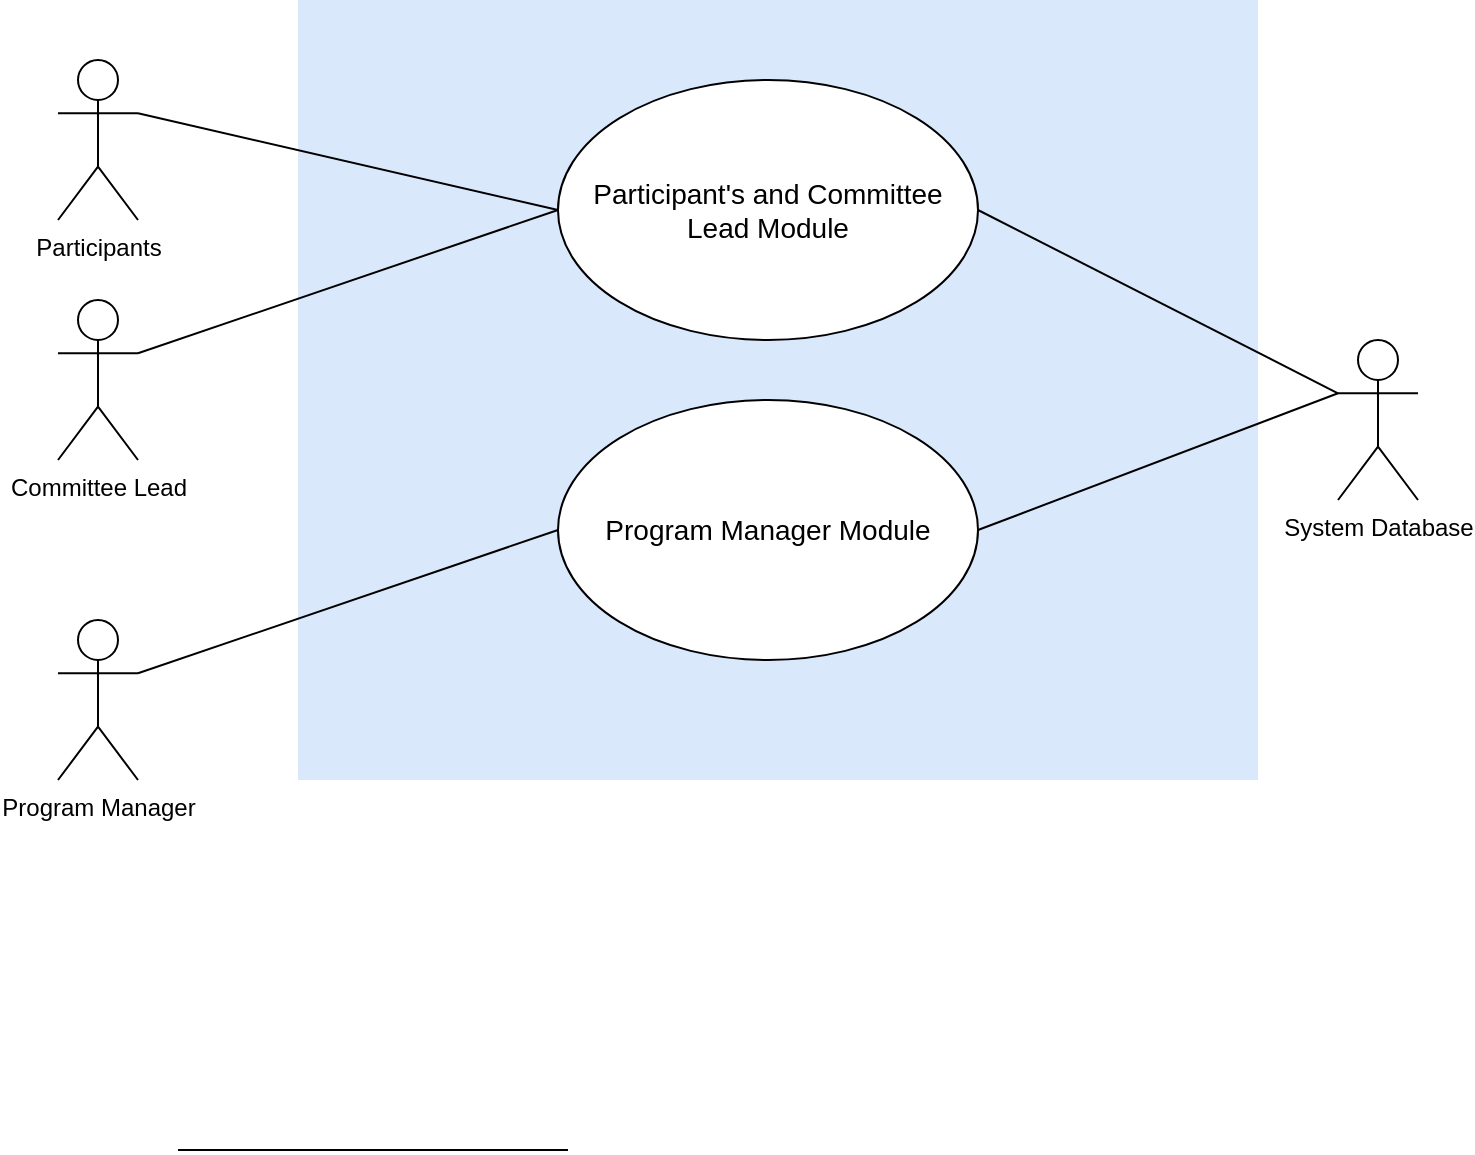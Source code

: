 <mxfile version="13.9.2" type="device" pages="3"><diagram id="RG8wP7nBtI_I8EBpRvJN" name="General Use Case"><mxGraphModel dx="1157" dy="643" grid="1" gridSize="10" guides="1" tooltips="1" connect="1" arrows="1" fold="1" page="1" pageScale="1" pageWidth="1100" pageHeight="850" math="0" shadow="0"><root><mxCell id="0"/><mxCell id="1" parent="0"/><mxCell id="GtLYzgOlwQE0d8Xaji_Y-1" value="" style="rounded=0;whiteSpace=wrap;html=1;fillColor=#dae8fc;strokeColor=none;" parent="1" vertex="1"><mxGeometry x="200" y="10" width="480" height="390" as="geometry"/></mxCell><mxCell id="GtLYzgOlwQE0d8Xaji_Y-3" value="&lt;span style=&quot;font-size: 14px&quot;&gt;Participant's and Committee Lead Module&lt;/span&gt;" style="ellipse;whiteSpace=wrap;html=1;" parent="1" vertex="1"><mxGeometry x="330" y="50" width="210" height="130" as="geometry"/></mxCell><mxCell id="GtLYzgOlwQE0d8Xaji_Y-4" value="&lt;span style=&quot;font-size: 14px&quot;&gt;Program Manager Module&lt;/span&gt;" style="ellipse;whiteSpace=wrap;html=1;" parent="1" vertex="1"><mxGeometry x="330" y="210" width="210" height="130" as="geometry"/></mxCell><mxCell id="GtLYzgOlwQE0d8Xaji_Y-6" value="Participants" style="shape=umlActor;verticalLabelPosition=bottom;labelBackgroundColor=#ffffff;verticalAlign=top;html=1;" parent="1" vertex="1"><mxGeometry x="80" y="40" width="40" height="80" as="geometry"/></mxCell><mxCell id="GtLYzgOlwQE0d8Xaji_Y-7" value="Committee Lead" style="shape=umlActor;verticalLabelPosition=bottom;labelBackgroundColor=#ffffff;verticalAlign=top;html=1;" parent="1" vertex="1"><mxGeometry x="80" y="160" width="40" height="80" as="geometry"/></mxCell><mxCell id="GtLYzgOlwQE0d8Xaji_Y-8" value="Program Manager" style="shape=umlActor;verticalLabelPosition=bottom;labelBackgroundColor=#ffffff;verticalAlign=top;html=1;" parent="1" vertex="1"><mxGeometry x="80" y="320" width="40" height="80" as="geometry"/></mxCell><mxCell id="GtLYzgOlwQE0d8Xaji_Y-9" value="" style="endArrow=none;html=1;entryX=0;entryY=0.5;entryDx=0;entryDy=0;exitX=1;exitY=0.333;exitDx=0;exitDy=0;exitPerimeter=0;" parent="1" source="GtLYzgOlwQE0d8Xaji_Y-6" target="GtLYzgOlwQE0d8Xaji_Y-3" edge="1"><mxGeometry width="50" height="50" relative="1" as="geometry"><mxPoint x="130" y="110" as="sourcePoint"/><mxPoint x="260" y="380" as="targetPoint"/></mxGeometry></mxCell><mxCell id="GtLYzgOlwQE0d8Xaji_Y-10" value="" style="endArrow=none;html=1;entryX=0;entryY=0.5;entryDx=0;entryDy=0;exitX=1;exitY=0.333;exitDx=0;exitDy=0;exitPerimeter=0;" parent="1" source="GtLYzgOlwQE0d8Xaji_Y-7" target="GtLYzgOlwQE0d8Xaji_Y-3" edge="1"><mxGeometry width="50" height="50" relative="1" as="geometry"><mxPoint x="130" y="310" as="sourcePoint"/><mxPoint x="290" y="530" as="targetPoint"/></mxGeometry></mxCell><mxCell id="GtLYzgOlwQE0d8Xaji_Y-11" value="" style="endArrow=none;html=1;entryX=0;entryY=0.5;entryDx=0;entryDy=0;exitX=1;exitY=0.333;exitDx=0;exitDy=0;exitPerimeter=0;" parent="1" source="GtLYzgOlwQE0d8Xaji_Y-19" edge="1"><mxGeometry width="50" height="50" relative="1" as="geometry"><mxPoint x="140" y="585" as="sourcePoint"/><mxPoint x="335.0" y="585" as="targetPoint"/></mxGeometry></mxCell><mxCell id="GtLYzgOlwQE0d8Xaji_Y-12" value="System Database" style="shape=umlActor;verticalLabelPosition=bottom;labelBackgroundColor=#ffffff;verticalAlign=top;html=1;" parent="1" vertex="1"><mxGeometry x="720" y="180" width="40" height="80" as="geometry"/></mxCell><mxCell id="GtLYzgOlwQE0d8Xaji_Y-14" value="" style="endArrow=none;html=1;exitX=1;exitY=0.5;exitDx=0;exitDy=0;entryX=0;entryY=0.333;entryDx=0;entryDy=0;entryPerimeter=0;" parent="1" source="GtLYzgOlwQE0d8Xaji_Y-3" target="GtLYzgOlwQE0d8Xaji_Y-12" edge="1"><mxGeometry width="50" height="50" relative="1" as="geometry"><mxPoint x="910" y="410" as="sourcePoint"/><mxPoint x="740" y="400" as="targetPoint"/></mxGeometry></mxCell><mxCell id="GtLYzgOlwQE0d8Xaji_Y-15" value="" style="endArrow=none;html=1;exitX=1;exitY=0.5;exitDx=0;exitDy=0;entryX=0;entryY=0.333;entryDx=0;entryDy=0;entryPerimeter=0;" parent="1" source="GtLYzgOlwQE0d8Xaji_Y-4" target="GtLYzgOlwQE0d8Xaji_Y-12" edge="1"><mxGeometry width="50" height="50" relative="1" as="geometry"><mxPoint x="940" y="610" as="sourcePoint"/><mxPoint x="740" y="400" as="targetPoint"/></mxGeometry></mxCell><mxCell id="GtLYzgOlwQE0d8Xaji_Y-17" value="" style="endArrow=none;html=1;entryX=0;entryY=0.5;entryDx=0;entryDy=0;exitX=1;exitY=0.333;exitDx=0;exitDy=0;exitPerimeter=0;" parent="1" source="GtLYzgOlwQE0d8Xaji_Y-8" target="GtLYzgOlwQE0d8Xaji_Y-4" edge="1"><mxGeometry width="50" height="50" relative="1" as="geometry"><mxPoint x="130" y="540" as="sourcePoint"/><mxPoint x="280" y="540" as="targetPoint"/></mxGeometry></mxCell><mxCell id="GtLYzgOlwQE0d8Xaji_Y-18" style="edgeStyle=orthogonalEdgeStyle;rounded=0;orthogonalLoop=1;jettySize=auto;html=1;exitX=0.5;exitY=1;exitDx=0;exitDy=0;" parent="1" source="GtLYzgOlwQE0d8Xaji_Y-1" target="GtLYzgOlwQE0d8Xaji_Y-1" edge="1"><mxGeometry relative="1" as="geometry"/></mxCell></root></mxGraphModel></diagram><diagram name="Participant &amp; Committee Lead Module" id="W-4P3itsOX0NVtV1E5sd"><mxGraphModel dx="1157" dy="643" grid="1" gridSize="10" guides="1" tooltips="1" connect="1" arrows="1" fold="1" page="1" pageScale="1" pageWidth="1100" pageHeight="850" math="0" shadow="0"><root><mxCell id="MsbuHVK6WczeL2qQmE60-0"/><mxCell id="MsbuHVK6WczeL2qQmE60-1" parent="MsbuHVK6WczeL2qQmE60-0"/><mxCell id="pTKLfx3IKb-J3flXLOVg-0" value="" style="rounded=0;whiteSpace=wrap;html=1;fillColor=#dae8fc;strokeColor=none;" vertex="1" parent="MsbuHVK6WczeL2qQmE60-1"><mxGeometry x="280" y="80" width="480" height="670" as="geometry"/></mxCell><mxCell id="cW8422nnYQIGzVlw6f_3-8" style="edgeStyle=none;rounded=0;orthogonalLoop=1;jettySize=auto;html=1;exitX=1;exitY=0.333;exitDx=0;exitDy=0;exitPerimeter=0;startArrow=none;startFill=0;strokeColor=#000000;entryX=0;entryY=0.5;entryDx=0;entryDy=0;" edge="1" parent="MsbuHVK6WczeL2qQmE60-1" source="BJ4UkSKmHGNhKv0HNVz8-1" target="cW8422nnYQIGzVlw6f_3-10"><mxGeometry relative="1" as="geometry"><mxPoint x="360" y="290" as="targetPoint"/></mxGeometry></mxCell><mxCell id="BJ4UkSKmHGNhKv0HNVz8-1" value="Participants" style="shape=umlActor;verticalLabelPosition=bottom;labelBackgroundColor=#ffffff;verticalAlign=top;html=1;" parent="MsbuHVK6WczeL2qQmE60-1" vertex="1"><mxGeometry x="200" y="200" width="40" height="80" as="geometry"/></mxCell><mxCell id="aiZii92A7xBcFkMillOL-0" value="&lt;span style=&quot;font-size: 14px&quot;&gt;View training progress&lt;/span&gt;" style="ellipse;whiteSpace=wrap;html=1;" parent="MsbuHVK6WczeL2qQmE60-1" vertex="1"><mxGeometry x="415" y="110" width="210" height="110" as="geometry"/></mxCell><mxCell id="aiZii92A7xBcFkMillOL-1" value="&lt;span style=&quot;font-size: 14px&quot;&gt;Join events&lt;/span&gt;" style="ellipse;whiteSpace=wrap;html=1;" parent="MsbuHVK6WczeL2qQmE60-1" vertex="1"><mxGeometry x="415" y="350" width="210" height="100" as="geometry"/></mxCell><mxCell id="aiZii92A7xBcFkMillOL-2" value="&lt;span style=&quot;font-size: 14px&quot;&gt;View profile details&lt;/span&gt;" style="ellipse;whiteSpace=wrap;html=1;" parent="MsbuHVK6WczeL2qQmE60-1" vertex="1"><mxGeometry x="415" y="470" width="210" height="110" as="geometry"/></mxCell><mxCell id="aiZii92A7xBcFkMillOL-3" value="&lt;span style=&quot;font-size: 14px&quot;&gt;View events&lt;/span&gt;" style="ellipse;whiteSpace=wrap;html=1;" parent="MsbuHVK6WczeL2qQmE60-1" vertex="1"><mxGeometry x="415" y="230" width="210" height="100" as="geometry"/></mxCell><mxCell id="DZ_voLOnAQk60XKqoC_Z-1" value="System Database" style="shape=umlActor;verticalLabelPosition=bottom;labelBackgroundColor=#ffffff;verticalAlign=top;html=1;" parent="MsbuHVK6WczeL2qQmE60-1" vertex="1"><mxGeometry x="800" y="360" width="40" height="80" as="geometry"/></mxCell><mxCell id="hjrtv4ifLWFyEXbKNH2P-6" value="" style="endArrow=classic;html=1;entryX=1;entryY=0.5;entryDx=0;entryDy=0;exitX=0;exitY=0.333;exitDx=0;exitDy=0;exitPerimeter=0;" parent="MsbuHVK6WczeL2qQmE60-1" target="aiZii92A7xBcFkMillOL-0" edge="1" source="DZ_voLOnAQk60XKqoC_Z-1"><mxGeometry width="50" height="50" relative="1" as="geometry"><mxPoint x="820" y="557" as="sourcePoint"/><mxPoint x="635.0" y="335" as="targetPoint"/></mxGeometry></mxCell><mxCell id="hjrtv4ifLWFyEXbKNH2P-7" value="" style="endArrow=classic;html=1;entryX=1;entryY=0.5;entryDx=0;entryDy=0;exitX=0;exitY=0.333;exitDx=0;exitDy=0;exitPerimeter=0;" parent="MsbuHVK6WczeL2qQmE60-1" source="DZ_voLOnAQk60XKqoC_Z-1" target="aiZii92A7xBcFkMillOL-3" edge="1"><mxGeometry width="50" height="50" relative="1" as="geometry"><mxPoint x="780" y="570" as="sourcePoint"/><mxPoint x="635.0" y="175" as="targetPoint"/></mxGeometry></mxCell><mxCell id="hjrtv4ifLWFyEXbKNH2P-8" value="" style="endArrow=classic;html=1;entryX=1;entryY=0.5;entryDx=0;entryDy=0;exitX=0;exitY=0.333;exitDx=0;exitDy=0;exitPerimeter=0;" parent="MsbuHVK6WczeL2qQmE60-1" source="DZ_voLOnAQk60XKqoC_Z-1" target="aiZii92A7xBcFkMillOL-1" edge="1"><mxGeometry width="50" height="50" relative="1" as="geometry"><mxPoint x="780" y="560" as="sourcePoint"/><mxPoint x="635.0" y="335" as="targetPoint"/></mxGeometry></mxCell><mxCell id="hjrtv4ifLWFyEXbKNH2P-9" value="" style="endArrow=classic;html=1;entryX=1;entryY=0.5;entryDx=0;entryDy=0;exitX=0;exitY=0.333;exitDx=0;exitDy=0;exitPerimeter=0;" parent="MsbuHVK6WczeL2qQmE60-1" source="DZ_voLOnAQk60XKqoC_Z-1" target="aiZii92A7xBcFkMillOL-2" edge="1"><mxGeometry width="50" height="50" relative="1" as="geometry"><mxPoint x="830" y="566.667" as="sourcePoint"/><mxPoint x="635.0" y="495" as="targetPoint"/></mxGeometry></mxCell><mxCell id="cW8422nnYQIGzVlw6f_3-5" style="edgeStyle=none;rounded=0;orthogonalLoop=1;jettySize=auto;html=1;exitX=1;exitY=0.333;exitDx=0;exitDy=0;exitPerimeter=0;startArrow=none;startFill=0;strokeColor=#000000;entryX=0;entryY=0.75;entryDx=0;entryDy=0;" edge="1" parent="MsbuHVK6WczeL2qQmE60-1" source="-GDPx0NEhf-ezFUxQlti-0" target="cW8422nnYQIGzVlw6f_3-10"><mxGeometry relative="1" as="geometry"><mxPoint x="260" y="630" as="targetPoint"/></mxGeometry></mxCell><mxCell id="pTKLfx3IKb-J3flXLOVg-5" style="edgeStyle=none;rounded=0;orthogonalLoop=1;jettySize=auto;html=1;exitX=1;exitY=0.333;exitDx=0;exitDy=0;exitPerimeter=0;entryX=0;entryY=0.5;entryDx=0;entryDy=0;startArrow=none;startFill=0;strokeColor=#000000;" edge="1" parent="MsbuHVK6WczeL2qQmE60-1" source="-GDPx0NEhf-ezFUxQlti-0" target="-GDPx0NEhf-ezFUxQlti-1"><mxGeometry relative="1" as="geometry"/></mxCell><mxCell id="-GDPx0NEhf-ezFUxQlti-0" value="Committee Lead" style="shape=umlActor;verticalLabelPosition=bottom;labelBackgroundColor=#ffffff;verticalAlign=top;html=1;" vertex="1" parent="MsbuHVK6WczeL2qQmE60-1"><mxGeometry x="200" y="480" width="40" height="80" as="geometry"/></mxCell><mxCell id="-GDPx0NEhf-ezFUxQlti-1" value="&lt;span style=&quot;font-size: 14px&quot;&gt;Send feedback to Program Manager&lt;/span&gt;" style="ellipse;whiteSpace=wrap;html=1;" vertex="1" parent="MsbuHVK6WczeL2qQmE60-1"><mxGeometry x="415" y="600" width="210" height="110" as="geometry"/></mxCell><mxCell id="-GDPx0NEhf-ezFUxQlti-2" value="" style="endArrow=classic;html=1;exitX=0;exitY=0.333;exitDx=0;exitDy=0;exitPerimeter=0;entryX=1;entryY=0.5;entryDx=0;entryDy=0;" edge="1" parent="MsbuHVK6WczeL2qQmE60-1" source="DZ_voLOnAQk60XKqoC_Z-1" target="-GDPx0NEhf-ezFUxQlti-1"><mxGeometry width="50" height="50" relative="1" as="geometry"><mxPoint x="420" y="370" as="sourcePoint"/><mxPoint x="470" y="320" as="targetPoint"/></mxGeometry></mxCell><mxCell id="pTKLfx3IKb-J3flXLOVg-1" style="edgeStyle=none;rounded=0;orthogonalLoop=1;jettySize=auto;html=1;exitX=0.5;exitY=0.066;exitDx=0;exitDy=0;entryX=0;entryY=0.5;entryDx=0;entryDy=0;startArrow=none;startFill=0;strokeColor=#000000;exitPerimeter=0;" edge="1" parent="MsbuHVK6WczeL2qQmE60-1" source="cW8422nnYQIGzVlw6f_3-10" target="aiZii92A7xBcFkMillOL-0"><mxGeometry relative="1" as="geometry"/></mxCell><mxCell id="pTKLfx3IKb-J3flXLOVg-2" style="edgeStyle=none;rounded=0;orthogonalLoop=1;jettySize=auto;html=1;exitX=0.967;exitY=0.375;exitDx=0;exitDy=0;entryX=0;entryY=0.5;entryDx=0;entryDy=0;startArrow=none;startFill=0;strokeColor=#000000;exitPerimeter=0;" edge="1" parent="MsbuHVK6WczeL2qQmE60-1" source="cW8422nnYQIGzVlw6f_3-10" target="aiZii92A7xBcFkMillOL-3"><mxGeometry relative="1" as="geometry"/></mxCell><mxCell id="pTKLfx3IKb-J3flXLOVg-3" style="edgeStyle=none;rounded=0;orthogonalLoop=1;jettySize=auto;html=1;exitX=0.167;exitY=0.671;exitDx=0;exitDy=0;entryX=0;entryY=0.5;entryDx=0;entryDy=0;startArrow=none;startFill=0;strokeColor=#000000;exitPerimeter=0;" edge="1" parent="MsbuHVK6WczeL2qQmE60-1" source="cW8422nnYQIGzVlw6f_3-10" target="aiZii92A7xBcFkMillOL-1"><mxGeometry relative="1" as="geometry"/></mxCell><mxCell id="pTKLfx3IKb-J3flXLOVg-4" style="edgeStyle=none;rounded=0;orthogonalLoop=1;jettySize=auto;html=1;exitX=1.233;exitY=0.964;exitDx=0;exitDy=0;entryX=0;entryY=0.5;entryDx=0;entryDy=0;startArrow=none;startFill=0;strokeColor=#000000;exitPerimeter=0;" edge="1" parent="MsbuHVK6WczeL2qQmE60-1" source="cW8422nnYQIGzVlw6f_3-10" target="aiZii92A7xBcFkMillOL-2"><mxGeometry relative="1" as="geometry"/></mxCell><mxCell id="cW8422nnYQIGzVlw6f_3-10" value="" style="rounded=0;whiteSpace=wrap;html=1;" vertex="1" parent="MsbuHVK6WczeL2qQmE60-1"><mxGeometry x="340" y="130" width="10" height="420" as="geometry"/></mxCell></root></mxGraphModel></diagram><diagram name="Program Manager Module" id="IfXrK7Oj02c-DPGrdi6h"><mxGraphModel dx="1157" dy="643" grid="1" gridSize="10" guides="1" tooltips="1" connect="1" arrows="1" fold="1" page="1" pageScale="1" pageWidth="1100" pageHeight="850" math="0" shadow="0"><root><mxCell id="o1cD2B8kfS9NHvYxpCd3-0"/><mxCell id="o1cD2B8kfS9NHvYxpCd3-1" parent="o1cD2B8kfS9NHvYxpCd3-0"/><mxCell id="o1cD2B8kfS9NHvYxpCd3-2" value="" style="rounded=0;whiteSpace=wrap;html=1;fillColor=#dae8fc;strokeColor=none;" parent="o1cD2B8kfS9NHvYxpCd3-1" vertex="1"><mxGeometry x="280" y="80" width="480" height="880" as="geometry"/></mxCell><mxCell id="o1cD2B8kfS9NHvYxpCd3-5" value="Program Manager" style="shape=umlActor;verticalLabelPosition=bottom;labelBackgroundColor=#ffffff;verticalAlign=top;html=1;" parent="o1cD2B8kfS9NHvYxpCd3-1" vertex="1"><mxGeometry x="80" y="285" width="40" height="80" as="geometry"/></mxCell><mxCell id="o1cD2B8kfS9NHvYxpCd3-6" value="&lt;span style=&quot;font-size: 14px&quot;&gt;Events Configuration&amp;nbsp;&lt;/span&gt;" style="ellipse;whiteSpace=wrap;html=1;" parent="o1cD2B8kfS9NHvYxpCd3-1" vertex="1"><mxGeometry x="310" y="100" width="210" height="130" as="geometry"/></mxCell><mxCell id="o1cD2B8kfS9NHvYxpCd3-7" value="&lt;span style=&quot;font-size: 14px&quot;&gt;View Events details&lt;/span&gt;" style="ellipse;whiteSpace=wrap;html=1;" parent="o1cD2B8kfS9NHvYxpCd3-1" vertex="1"><mxGeometry x="310" y="400" width="210" height="130" as="geometry"/></mxCell><mxCell id="o1cD2B8kfS9NHvYxpCd3-8" value="&lt;span style=&quot;font-size: 14px&quot;&gt;View Participant's training progress&lt;/span&gt;" style="ellipse;whiteSpace=wrap;html=1;" parent="o1cD2B8kfS9NHvYxpCd3-1" vertex="1"><mxGeometry x="310" y="540" width="210" height="120" as="geometry"/></mxCell><mxCell id="o1cD2B8kfS9NHvYxpCd3-9" value="" style="endArrow=classic;html=1;exitX=1;exitY=0.333;exitDx=0;exitDy=0;exitPerimeter=0;entryX=0;entryY=0.5;entryDx=0;entryDy=0;" parent="o1cD2B8kfS9NHvYxpCd3-1" source="o1cD2B8kfS9NHvYxpCd3-5" target="o1cD2B8kfS9NHvYxpCd3-6" edge="1"><mxGeometry width="50" height="50" relative="1" as="geometry"><mxPoint x="300" y="350" as="sourcePoint"/><mxPoint x="350" y="300" as="targetPoint"/></mxGeometry></mxCell><mxCell id="o1cD2B8kfS9NHvYxpCd3-11" value="System Database" style="shape=umlActor;verticalLabelPosition=bottom;labelBackgroundColor=#ffffff;verticalAlign=top;html=1;" parent="o1cD2B8kfS9NHvYxpCd3-1" vertex="1"><mxGeometry x="830" y="295" width="40" height="80" as="geometry"/></mxCell><mxCell id="o1cD2B8kfS9NHvYxpCd3-12" value="" style="endArrow=classic;html=1;exitX=1;exitY=0.333;exitDx=0;exitDy=0;exitPerimeter=0;entryX=0;entryY=0.5;entryDx=0;entryDy=0;" parent="o1cD2B8kfS9NHvYxpCd3-1" source="o1cD2B8kfS9NHvYxpCd3-5" target="o1cD2B8kfS9NHvYxpCd3-8" edge="1"><mxGeometry width="50" height="50" relative="1" as="geometry"><mxPoint x="300" y="370" as="sourcePoint"/><mxPoint x="350" y="320" as="targetPoint"/></mxGeometry></mxCell><mxCell id="o1cD2B8kfS9NHvYxpCd3-13" value="" style="endArrow=classic;html=1;exitX=1;exitY=0.333;exitDx=0;exitDy=0;exitPerimeter=0;entryX=0;entryY=0.5;entryDx=0;entryDy=0;" parent="o1cD2B8kfS9NHvYxpCd3-1" source="o1cD2B8kfS9NHvYxpCd3-5" target="o1cD2B8kfS9NHvYxpCd3-7" edge="1"><mxGeometry width="50" height="50" relative="1" as="geometry"><mxPoint x="230" y="316.667" as="sourcePoint"/><mxPoint x="425.0" y="495" as="targetPoint"/></mxGeometry></mxCell><mxCell id="o1cD2B8kfS9NHvYxpCd3-15" value="" style="endArrow=classic;html=1;entryX=1;entryY=0.5;entryDx=0;entryDy=0;exitX=0;exitY=0.333;exitDx=0;exitDy=0;exitPerimeter=0;" parent="o1cD2B8kfS9NHvYxpCd3-1" source="o1cD2B8kfS9NHvYxpCd3-11" target="o1cD2B8kfS9NHvYxpCd3-6" edge="1"><mxGeometry width="50" height="50" relative="1" as="geometry"><mxPoint x="820" y="557" as="sourcePoint"/><mxPoint x="635.0" y="335" as="targetPoint"/></mxGeometry></mxCell><mxCell id="o1cD2B8kfS9NHvYxpCd3-16" value="" style="endArrow=classic;html=1;entryX=1;entryY=0.5;entryDx=0;entryDy=0;exitX=0;exitY=0.333;exitDx=0;exitDy=0;exitPerimeter=0;" parent="o1cD2B8kfS9NHvYxpCd3-1" source="o1cD2B8kfS9NHvYxpCd3-11" target="o1cD2B8kfS9NHvYxpCd3-8" edge="1"><mxGeometry width="50" height="50" relative="1" as="geometry"><mxPoint x="780" y="570" as="sourcePoint"/><mxPoint x="635.0" y="175" as="targetPoint"/></mxGeometry></mxCell><mxCell id="o1cD2B8kfS9NHvYxpCd3-17" value="" style="endArrow=classic;html=1;entryX=1;entryY=0.5;entryDx=0;entryDy=0;exitX=0;exitY=0.333;exitDx=0;exitDy=0;exitPerimeter=0;" parent="o1cD2B8kfS9NHvYxpCd3-1" source="o1cD2B8kfS9NHvYxpCd3-11" target="o1cD2B8kfS9NHvYxpCd3-7" edge="1"><mxGeometry width="50" height="50" relative="1" as="geometry"><mxPoint x="830" y="566.667" as="sourcePoint"/><mxPoint x="635.0" y="495" as="targetPoint"/></mxGeometry></mxCell><mxCell id="o1cD2B8kfS9NHvYxpCd3-18" value="&lt;span style=&quot;font-size: 14px&quot;&gt;Delete event&lt;/span&gt;" style="ellipse;whiteSpace=wrap;html=1;" parent="o1cD2B8kfS9NHvYxpCd3-1" vertex="1"><mxGeometry x="310" y="305" width="115" height="70" as="geometry"/></mxCell><mxCell id="o1cD2B8kfS9NHvYxpCd3-19" value="" style="endArrow=none;dashed=1;html=1;exitX=0.5;exitY=1;exitDx=0;exitDy=0;entryX=0;entryY=0.5;entryDx=0;entryDy=0;" parent="o1cD2B8kfS9NHvYxpCd3-1" source="o1cD2B8kfS9NHvYxpCd3-6" target="o1cD2B8kfS9NHvYxpCd3-21" edge="1"><mxGeometry width="50" height="50" relative="1" as="geometry"><mxPoint x="440" y="150" as="sourcePoint"/><mxPoint x="490" y="100" as="targetPoint"/></mxGeometry></mxCell><mxCell id="o1cD2B8kfS9NHvYxpCd3-20" value="&lt;span style=&quot;font-size: 14px&quot;&gt;Edit event&lt;/span&gt;" style="ellipse;whiteSpace=wrap;html=1;" parent="o1cD2B8kfS9NHvYxpCd3-1" vertex="1"><mxGeometry x="440" y="310" width="115" height="70" as="geometry"/></mxCell><mxCell id="o1cD2B8kfS9NHvYxpCd3-21" value="&lt;span style=&quot;font-size: 14px&quot;&gt;Add event&lt;/span&gt;" style="ellipse;whiteSpace=wrap;html=1;" parent="o1cD2B8kfS9NHvYxpCd3-1" vertex="1"><mxGeometry x="500" y="225" width="115" height="70" as="geometry"/></mxCell><mxCell id="o1cD2B8kfS9NHvYxpCd3-22" value="" style="endArrow=none;dashed=1;html=1;exitX=0.5;exitY=1;exitDx=0;exitDy=0;entryX=0;entryY=0;entryDx=0;entryDy=0;" parent="o1cD2B8kfS9NHvYxpCd3-1" source="o1cD2B8kfS9NHvYxpCd3-6" target="o1cD2B8kfS9NHvYxpCd3-20" edge="1"><mxGeometry width="50" height="50" relative="1" as="geometry"><mxPoint x="430" y="390" as="sourcePoint"/><mxPoint x="494" y="330" as="targetPoint"/></mxGeometry></mxCell><mxCell id="o1cD2B8kfS9NHvYxpCd3-23" value="" style="endArrow=none;dashed=1;html=1;exitX=0.5;exitY=1;exitDx=0;exitDy=0;entryX=0.5;entryY=0;entryDx=0;entryDy=0;" parent="o1cD2B8kfS9NHvYxpCd3-1" source="o1cD2B8kfS9NHvYxpCd3-6" target="o1cD2B8kfS9NHvYxpCd3-18" edge="1"><mxGeometry width="50" height="50" relative="1" as="geometry"><mxPoint x="445" y="260" as="sourcePoint"/><mxPoint x="503.0" y="365" as="targetPoint"/></mxGeometry></mxCell><mxCell id="o1cD2B8kfS9NHvYxpCd3-24" value="&amp;lt;&amp;lt;extend&amp;gt;&amp;gt;" style="text;html=1;align=center;verticalAlign=middle;resizable=0;points=[];autosize=1;" parent="o1cD2B8kfS9NHvYxpCd3-1" vertex="1"><mxGeometry x="442.5" y="285" width="80" height="20" as="geometry"/></mxCell><mxCell id="o1cD2B8kfS9NHvYxpCd3-25" value="&amp;lt;&amp;lt;extend&amp;gt;&amp;gt;" style="text;html=1;align=center;verticalAlign=middle;resizable=0;points=[];autosize=1;" parent="o1cD2B8kfS9NHvYxpCd3-1" vertex="1"><mxGeometry x="300" y="275" width="80" height="20" as="geometry"/></mxCell><mxCell id="o1cD2B8kfS9NHvYxpCd3-26" value="&amp;lt;&amp;lt;extend&amp;gt;&amp;gt;" style="text;html=1;align=center;verticalAlign=middle;resizable=0;points=[];autosize=1;" parent="o1cD2B8kfS9NHvYxpCd3-1" vertex="1"><mxGeometry x="440" y="225" width="80" height="20" as="geometry"/></mxCell><mxCell id="G-gxt-IZHtc-8wDGXD4X-0" value="&lt;span style=&quot;font-size: 14px&quot;&gt;Edit Participant's training progress&lt;/span&gt;" style="ellipse;whiteSpace=wrap;html=1;" vertex="1" parent="o1cD2B8kfS9NHvYxpCd3-1"><mxGeometry x="310" y="670" width="210" height="120" as="geometry"/></mxCell><mxCell id="G-gxt-IZHtc-8wDGXD4X-1" value="&lt;span style=&quot;font-size: 14px&quot;&gt;View Participant's level of engagement&lt;/span&gt;" style="ellipse;whiteSpace=wrap;html=1;" vertex="1" parent="o1cD2B8kfS9NHvYxpCd3-1"><mxGeometry x="312.5" y="810" width="210" height="120" as="geometry"/></mxCell><mxCell id="G-gxt-IZHtc-8wDGXD4X-2" value="" style="endArrow=classic;html=1;exitX=1;exitY=0.333;exitDx=0;exitDy=0;exitPerimeter=0;entryX=0;entryY=0.5;entryDx=0;entryDy=0;" edge="1" parent="o1cD2B8kfS9NHvYxpCd3-1" source="o1cD2B8kfS9NHvYxpCd3-5" target="G-gxt-IZHtc-8wDGXD4X-0"><mxGeometry width="50" height="50" relative="1" as="geometry"><mxPoint x="420" y="390" as="sourcePoint"/><mxPoint x="470" y="340" as="targetPoint"/></mxGeometry></mxCell><mxCell id="G-gxt-IZHtc-8wDGXD4X-3" value="" style="endArrow=classic;html=1;exitX=1;exitY=0.333;exitDx=0;exitDy=0;exitPerimeter=0;entryX=0;entryY=0.5;entryDx=0;entryDy=0;" edge="1" parent="o1cD2B8kfS9NHvYxpCd3-1" source="o1cD2B8kfS9NHvYxpCd3-5" target="G-gxt-IZHtc-8wDGXD4X-1"><mxGeometry width="50" height="50" relative="1" as="geometry"><mxPoint x="420" y="520" as="sourcePoint"/><mxPoint x="470" y="470" as="targetPoint"/></mxGeometry></mxCell><mxCell id="G-gxt-IZHtc-8wDGXD4X-5" value="" style="endArrow=classic;html=1;exitX=0;exitY=0.333;exitDx=0;exitDy=0;exitPerimeter=0;entryX=1;entryY=0.5;entryDx=0;entryDy=0;" edge="1" parent="o1cD2B8kfS9NHvYxpCd3-1" source="o1cD2B8kfS9NHvYxpCd3-11" target="G-gxt-IZHtc-8wDGXD4X-1"><mxGeometry width="50" height="50" relative="1" as="geometry"><mxPoint x="420" y="520" as="sourcePoint"/><mxPoint x="470" y="470" as="targetPoint"/></mxGeometry></mxCell><mxCell id="G-gxt-IZHtc-8wDGXD4X-6" value="" style="endArrow=classic;html=1;exitX=0;exitY=0.333;exitDx=0;exitDy=0;exitPerimeter=0;entryX=1;entryY=0.5;entryDx=0;entryDy=0;" edge="1" parent="o1cD2B8kfS9NHvYxpCd3-1" source="o1cD2B8kfS9NHvYxpCd3-11" target="G-gxt-IZHtc-8wDGXD4X-0"><mxGeometry width="50" height="50" relative="1" as="geometry"><mxPoint x="420" y="520" as="sourcePoint"/><mxPoint x="470" y="470" as="targetPoint"/></mxGeometry></mxCell></root></mxGraphModel></diagram></mxfile>